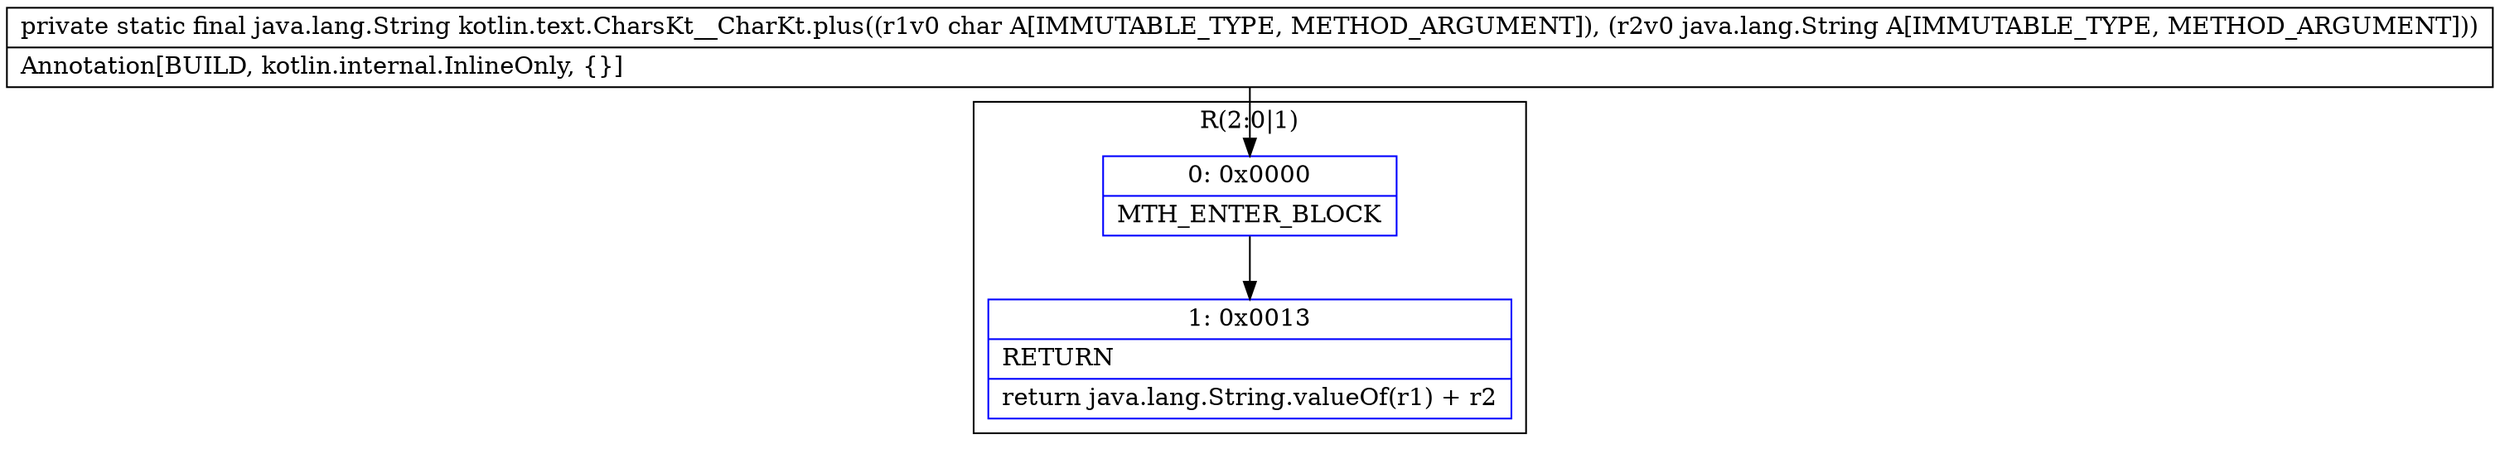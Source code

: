 digraph "CFG forkotlin.text.CharsKt__CharKt.plus(CLjava\/lang\/String;)Ljava\/lang\/String;" {
subgraph cluster_Region_1960728025 {
label = "R(2:0|1)";
node [shape=record,color=blue];
Node_0 [shape=record,label="{0\:\ 0x0000|MTH_ENTER_BLOCK\l}"];
Node_1 [shape=record,label="{1\:\ 0x0013|RETURN\l|return java.lang.String.valueOf(r1) + r2\l}"];
}
MethodNode[shape=record,label="{private static final java.lang.String kotlin.text.CharsKt__CharKt.plus((r1v0 char A[IMMUTABLE_TYPE, METHOD_ARGUMENT]), (r2v0 java.lang.String A[IMMUTABLE_TYPE, METHOD_ARGUMENT]))  | Annotation[BUILD, kotlin.internal.InlineOnly, \{\}]\l}"];
MethodNode -> Node_0;
Node_0 -> Node_1;
}

